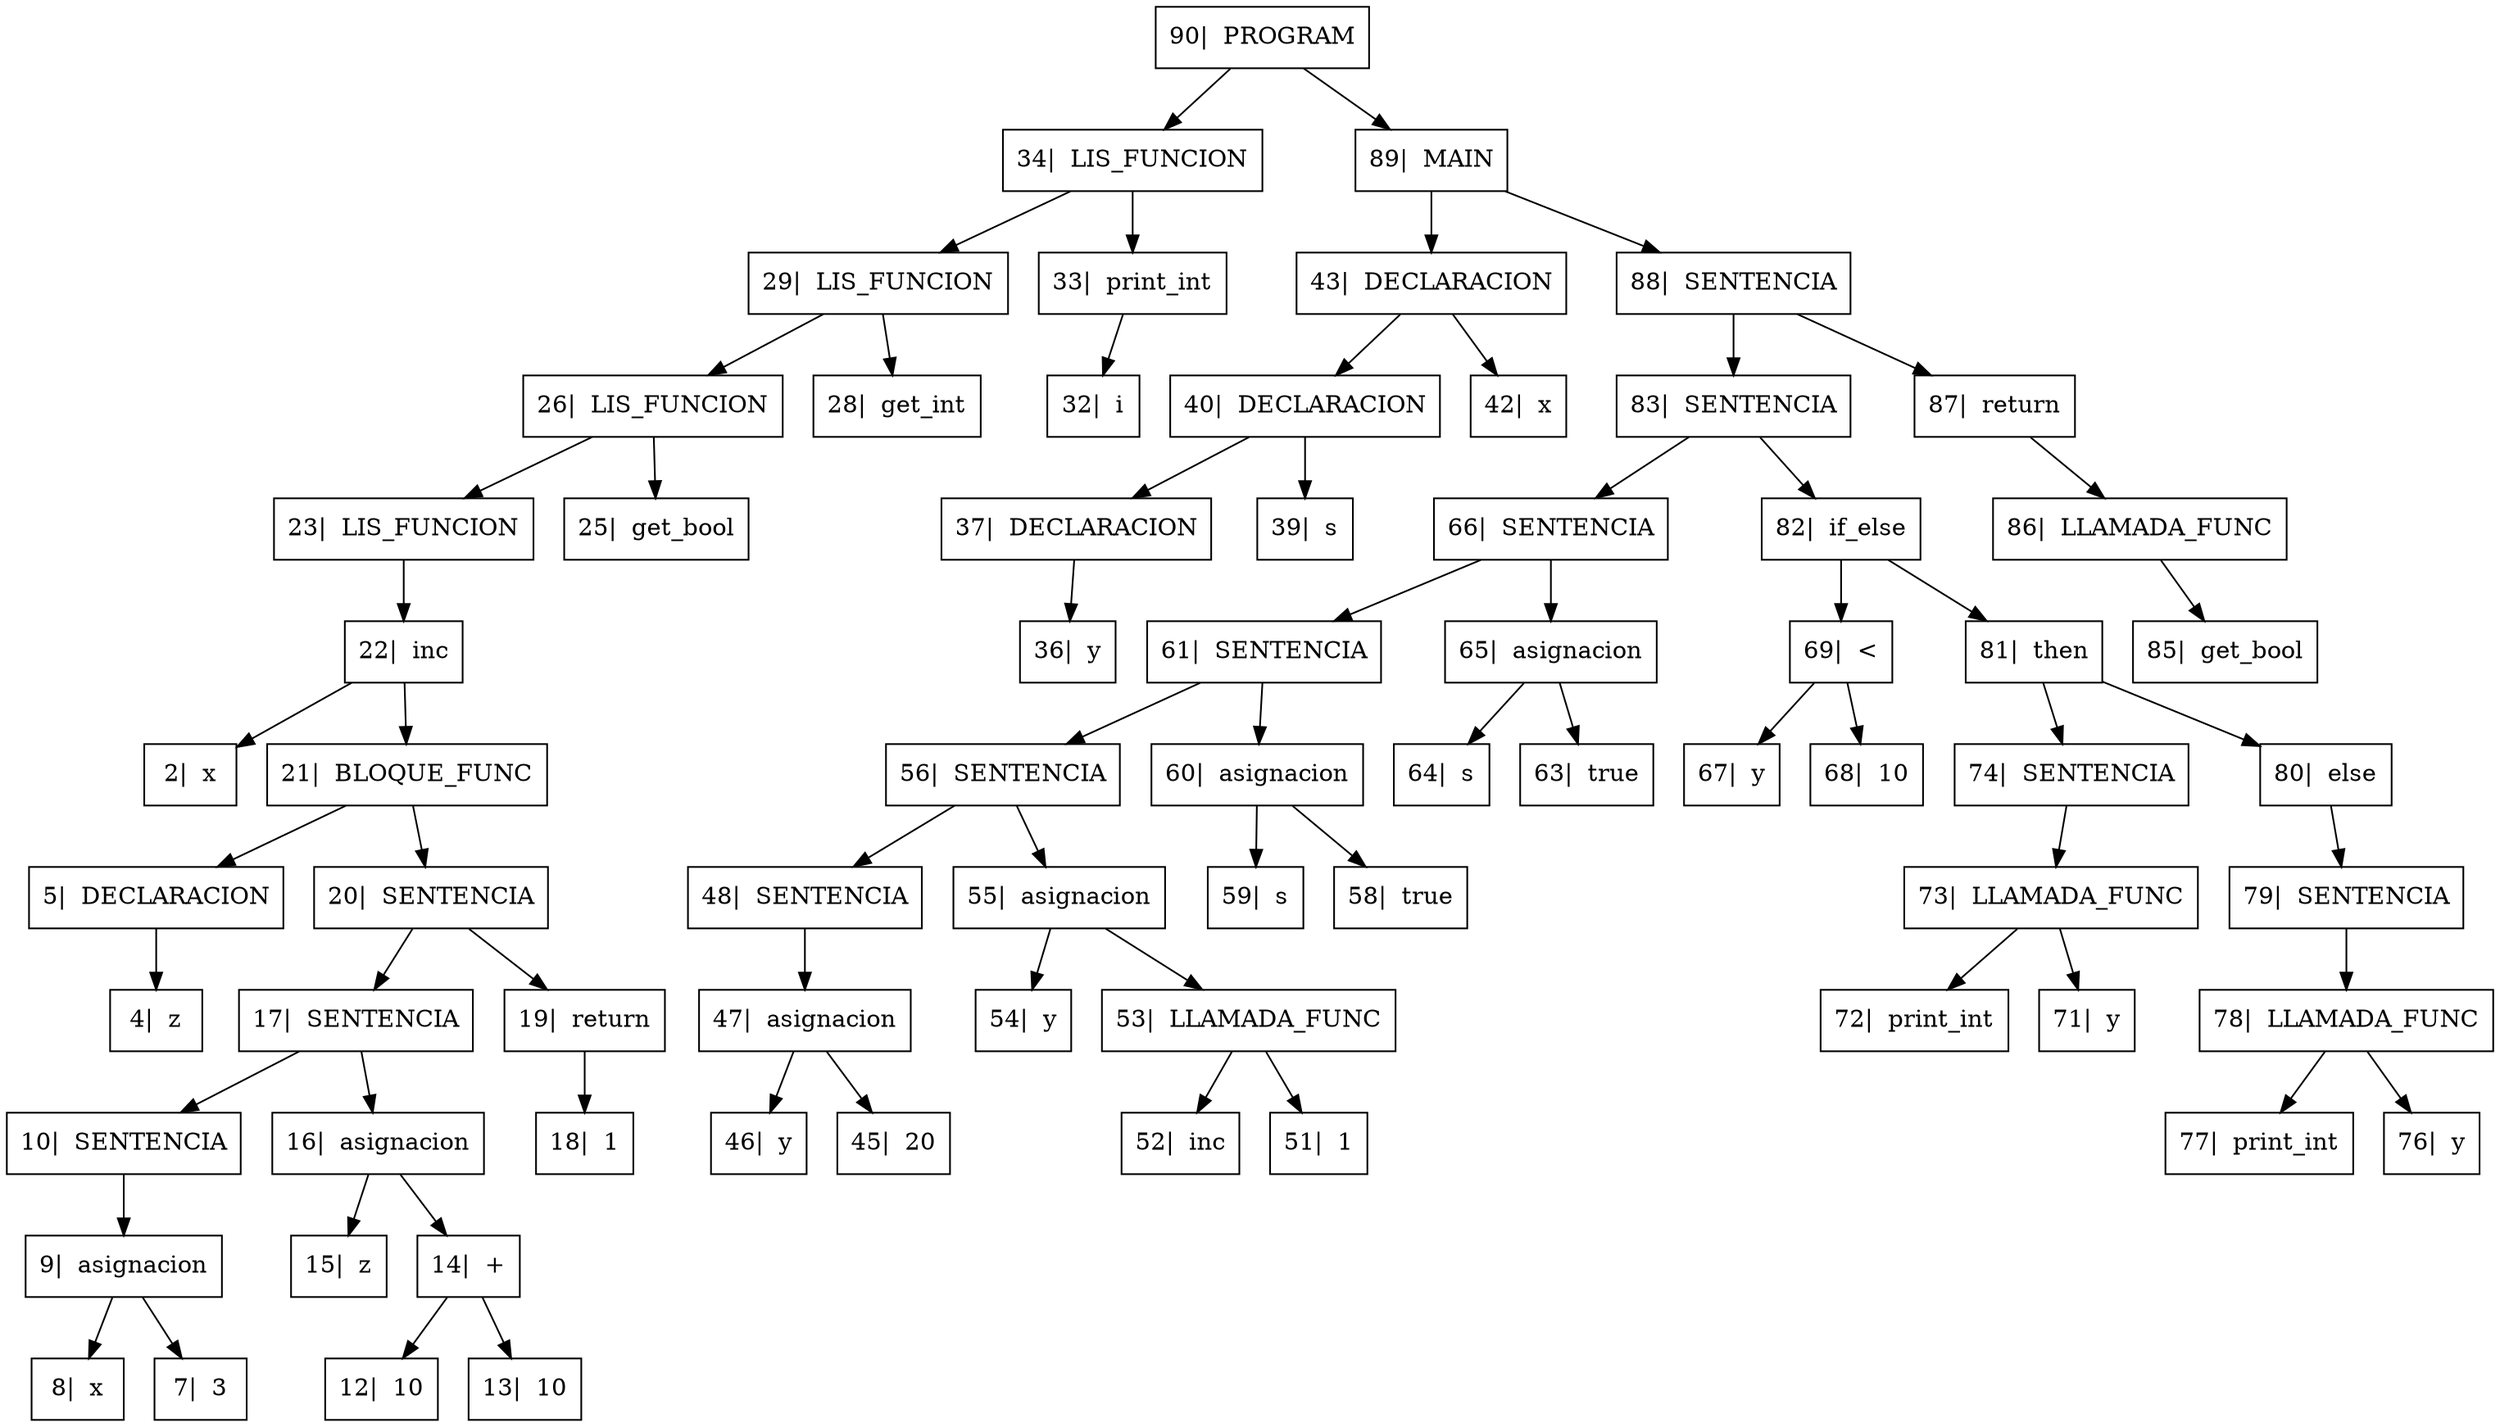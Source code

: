 digraph{

rankdir=TB;

node[shape=box];
"90|  PROGRAM" -> "34|  LIS_FUNCION", "89|  MAIN";
"34|  LIS_FUNCION" -> "29|  LIS_FUNCION", "33|  print_int";
"29|  LIS_FUNCION" -> "26|  LIS_FUNCION", "28|  get_int";
"26|  LIS_FUNCION" -> "23|  LIS_FUNCION", "25|  get_bool";
"23|  LIS_FUNCION" -> "22|  inc" ;
"22|  inc" -> "2|  x", "21|  BLOQUE_FUNC";
"21|  BLOQUE_FUNC" -> "5|  DECLARACION", "20|  SENTENCIA";
"5|  DECLARACION" -> "4|  z" ;
"20|  SENTENCIA" -> "17|  SENTENCIA", "19|  return";
"17|  SENTENCIA" -> "10|  SENTENCIA", "16|  asignacion";
"10|  SENTENCIA" -> "9|  asignacion" ;
"9|  asignacion" -> "8|  x", "7|  3";
"16|  asignacion" -> "15|  z", "14|  +";
"14|  +" -> "12|  10", "13|  10";
"19|  return" -> "18|  1" ;
"33|  print_int" -> "32|  i" ;
"89|  MAIN" -> "43|  DECLARACION", "88|  SENTENCIA";
"43|  DECLARACION" -> "40|  DECLARACION", "42|  x";
"40|  DECLARACION" -> "37|  DECLARACION", "39|  s";
"37|  DECLARACION" -> "36|  y" ;
"88|  SENTENCIA" -> "83|  SENTENCIA", "87|  return";
"83|  SENTENCIA" -> "66|  SENTENCIA", "82|  if_else";
"66|  SENTENCIA" -> "61|  SENTENCIA", "65|  asignacion";
"61|  SENTENCIA" -> "56|  SENTENCIA", "60|  asignacion";
"56|  SENTENCIA" -> "48|  SENTENCIA", "55|  asignacion";
"48|  SENTENCIA" -> "47|  asignacion" ;
"47|  asignacion" -> "46|  y", "45|  20";
"55|  asignacion" -> "54|  y", "53|  LLAMADA_FUNC";
"53|  LLAMADA_FUNC" -> "52|  inc", "51|  1";
"60|  asignacion" -> "59|  s", "58|  true";
"65|  asignacion" -> "64|  s", "63|  true";
"82|  if_else" -> "69|  <", "81|  then";
"69|  <" -> "67|  y", "68|  10";
"81|  then" -> "74|  SENTENCIA", "80|  else";
"74|  SENTENCIA" -> "73|  LLAMADA_FUNC" ;
"73|  LLAMADA_FUNC" -> "72|  print_int", "71|  y";
"80|  else" -> "79|  SENTENCIA" ;
"79|  SENTENCIA" -> "78|  LLAMADA_FUNC" ;
"78|  LLAMADA_FUNC" -> "77|  print_int", "76|  y";
"87|  return" -> "86|  LLAMADA_FUNC" ;
"86|  LLAMADA_FUNC" -> "85|  get_bool" ;
}
